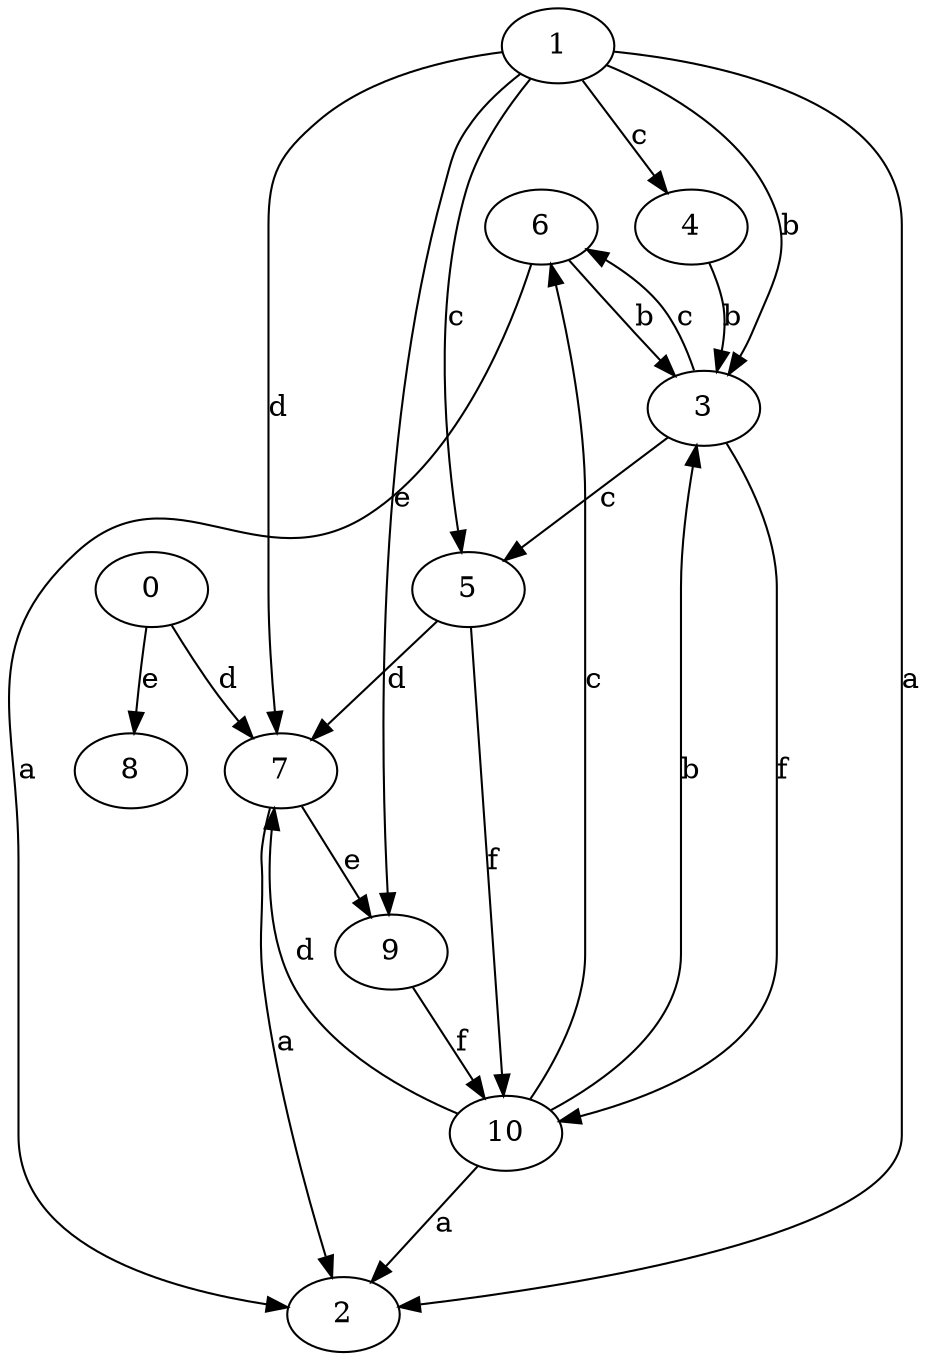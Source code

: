 strict digraph  {
2;
3;
4;
5;
6;
0;
7;
1;
8;
9;
10;
3 -> 5  [label=c];
3 -> 6  [label=c];
3 -> 10  [label=f];
4 -> 3  [label=b];
5 -> 7  [label=d];
5 -> 10  [label=f];
6 -> 2  [label=a];
6 -> 3  [label=b];
0 -> 7  [label=d];
0 -> 8  [label=e];
7 -> 2  [label=a];
7 -> 9  [label=e];
1 -> 2  [label=a];
1 -> 3  [label=b];
1 -> 4  [label=c];
1 -> 5  [label=c];
1 -> 7  [label=d];
1 -> 9  [label=e];
9 -> 10  [label=f];
10 -> 2  [label=a];
10 -> 3  [label=b];
10 -> 6  [label=c];
10 -> 7  [label=d];
}
